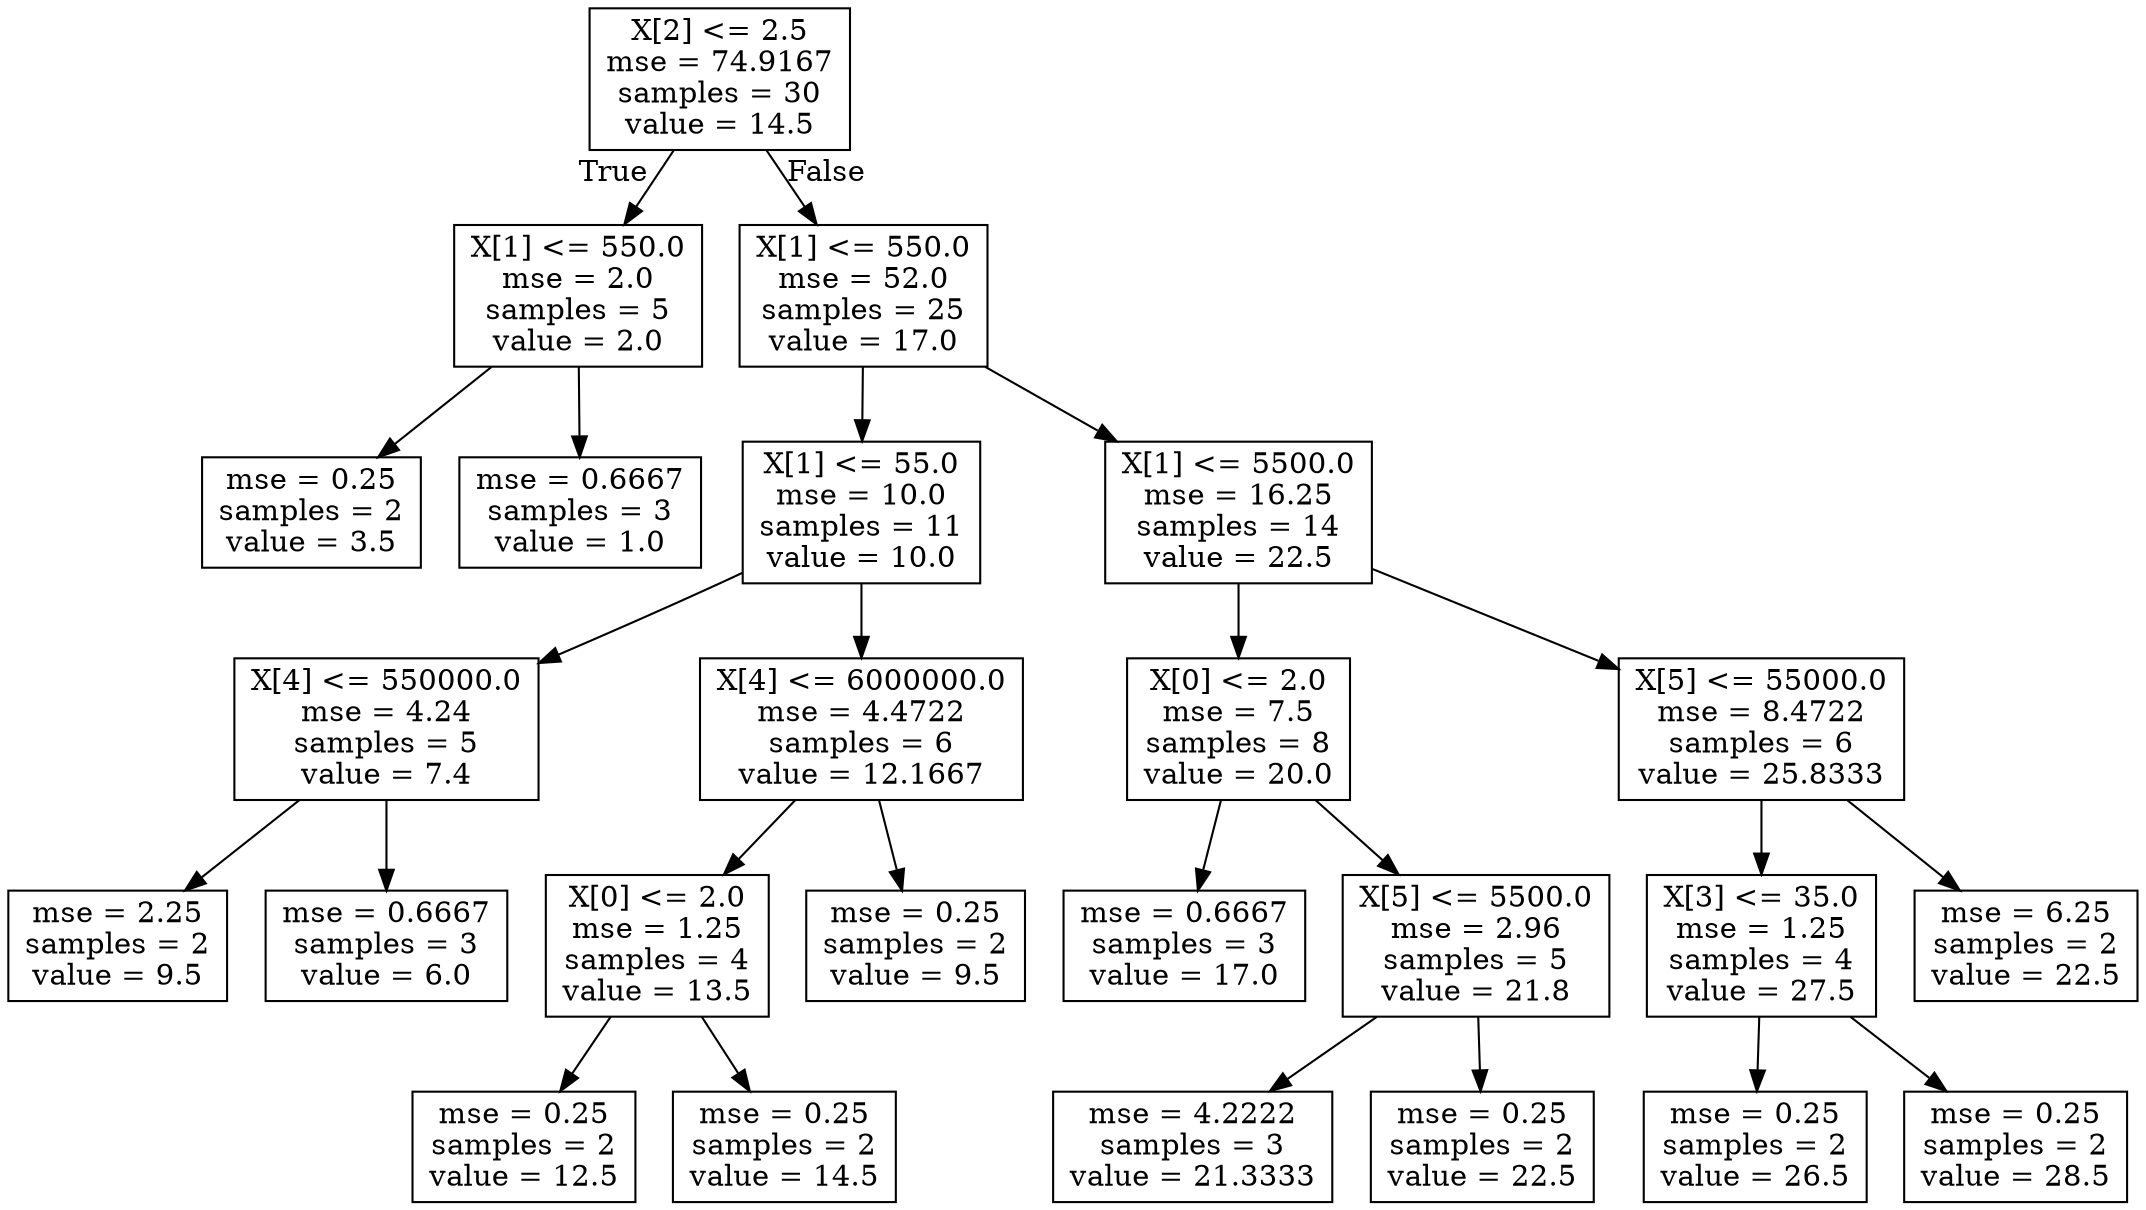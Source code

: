 digraph Tree {
node [shape=box] ;
0 [label="X[2] <= 2.5\nmse = 74.9167\nsamples = 30\nvalue = 14.5"] ;
1 [label="X[1] <= 550.0\nmse = 2.0\nsamples = 5\nvalue = 2.0"] ;
0 -> 1 [labeldistance=2.5, labelangle=45, headlabel="True"] ;
2 [label="mse = 0.25\nsamples = 2\nvalue = 3.5"] ;
1 -> 2 ;
3 [label="mse = 0.6667\nsamples = 3\nvalue = 1.0"] ;
1 -> 3 ;
4 [label="X[1] <= 550.0\nmse = 52.0\nsamples = 25\nvalue = 17.0"] ;
0 -> 4 [labeldistance=2.5, labelangle=-45, headlabel="False"] ;
5 [label="X[1] <= 55.0\nmse = 10.0\nsamples = 11\nvalue = 10.0"] ;
4 -> 5 ;
6 [label="X[4] <= 550000.0\nmse = 4.24\nsamples = 5\nvalue = 7.4"] ;
5 -> 6 ;
7 [label="mse = 2.25\nsamples = 2\nvalue = 9.5"] ;
6 -> 7 ;
8 [label="mse = 0.6667\nsamples = 3\nvalue = 6.0"] ;
6 -> 8 ;
9 [label="X[4] <= 6000000.0\nmse = 4.4722\nsamples = 6\nvalue = 12.1667"] ;
5 -> 9 ;
10 [label="X[0] <= 2.0\nmse = 1.25\nsamples = 4\nvalue = 13.5"] ;
9 -> 10 ;
11 [label="mse = 0.25\nsamples = 2\nvalue = 12.5"] ;
10 -> 11 ;
12 [label="mse = 0.25\nsamples = 2\nvalue = 14.5"] ;
10 -> 12 ;
13 [label="mse = 0.25\nsamples = 2\nvalue = 9.5"] ;
9 -> 13 ;
14 [label="X[1] <= 5500.0\nmse = 16.25\nsamples = 14\nvalue = 22.5"] ;
4 -> 14 ;
15 [label="X[0] <= 2.0\nmse = 7.5\nsamples = 8\nvalue = 20.0"] ;
14 -> 15 ;
16 [label="mse = 0.6667\nsamples = 3\nvalue = 17.0"] ;
15 -> 16 ;
17 [label="X[5] <= 5500.0\nmse = 2.96\nsamples = 5\nvalue = 21.8"] ;
15 -> 17 ;
18 [label="mse = 4.2222\nsamples = 3\nvalue = 21.3333"] ;
17 -> 18 ;
19 [label="mse = 0.25\nsamples = 2\nvalue = 22.5"] ;
17 -> 19 ;
20 [label="X[5] <= 55000.0\nmse = 8.4722\nsamples = 6\nvalue = 25.8333"] ;
14 -> 20 ;
21 [label="X[3] <= 35.0\nmse = 1.25\nsamples = 4\nvalue = 27.5"] ;
20 -> 21 ;
22 [label="mse = 0.25\nsamples = 2\nvalue = 26.5"] ;
21 -> 22 ;
23 [label="mse = 0.25\nsamples = 2\nvalue = 28.5"] ;
21 -> 23 ;
24 [label="mse = 6.25\nsamples = 2\nvalue = 22.5"] ;
20 -> 24 ;
}
